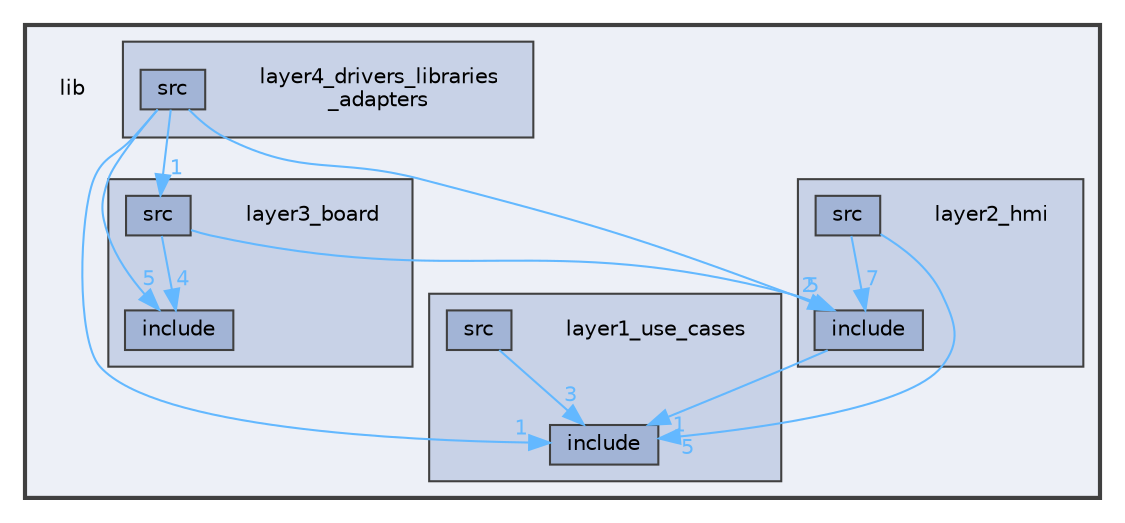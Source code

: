 digraph "lib"
{
 // LATEX_PDF_SIZE
  bgcolor="transparent";
  edge [fontname=Helvetica,fontsize=10,labelfontname=Helvetica,labelfontsize=10];
  node [fontname=Helvetica,fontsize=10,shape=box,height=0.2,width=0.4];
  compound=true
  subgraph clusterdir_97aefd0d527b934f1d99a682da8fe6a9 {
    graph [ bgcolor="#edf0f7", pencolor="grey25", label="", fontname=Helvetica,fontsize=10 style="filled,bold", URL="dir_97aefd0d527b934f1d99a682da8fe6a9.xhtml",tooltip=""]
    dir_97aefd0d527b934f1d99a682da8fe6a9 [shape=plaintext, label="lib"];
  subgraph clusterdir_bc8d9efccb68c9442e5dc466270ac2ea {
    graph [ bgcolor="#c8d2e7", pencolor="grey25", label="", fontname=Helvetica,fontsize=10 style="filled", URL="dir_bc8d9efccb68c9442e5dc466270ac2ea.xhtml",tooltip=""]
    dir_bc8d9efccb68c9442e5dc466270ac2ea [shape=plaintext, label="layer1_use_cases"];
  dir_e00cb76f2f7b7cac5e74a789c47d6ea8 [label="include", fillcolor="#a2b4d6", color="grey25", style="filled", URL="dir_e00cb76f2f7b7cac5e74a789c47d6ea8.xhtml",tooltip=""];
  dir_2cf2900545e40fdaff2bf17f1fd3d63c [label="src", fillcolor="#a2b4d6", color="grey25", style="filled", URL="dir_2cf2900545e40fdaff2bf17f1fd3d63c.xhtml",tooltip=""];
  }
  subgraph clusterdir_a647c64d7ac458a08d86dd39ddd46fd3 {
    graph [ bgcolor="#c8d2e7", pencolor="grey25", label="", fontname=Helvetica,fontsize=10 style="filled", URL="dir_a647c64d7ac458a08d86dd39ddd46fd3.xhtml",tooltip=""]
    dir_a647c64d7ac458a08d86dd39ddd46fd3 [shape=plaintext, label="layer2_hmi"];
  dir_5cc884592035fcf1f8f92921114afb76 [label="include", fillcolor="#a2b4d6", color="grey25", style="filled", URL="dir_5cc884592035fcf1f8f92921114afb76.xhtml",tooltip=""];
  dir_9bd86a7a38936839c6e136efba5b5507 [label="src", fillcolor="#a2b4d6", color="grey25", style="filled", URL="dir_9bd86a7a38936839c6e136efba5b5507.xhtml",tooltip=""];
  }
  subgraph clusterdir_5c46fa0267ad0d15fb3a57afaaf550a7 {
    graph [ bgcolor="#c8d2e7", pencolor="grey25", label="", fontname=Helvetica,fontsize=10 style="filled", URL="dir_5c46fa0267ad0d15fb3a57afaaf550a7.xhtml",tooltip="board abstraction layer"]
    dir_5c46fa0267ad0d15fb3a57afaaf550a7 [shape=plaintext, label="layer3_board"];
  dir_4a59ee2936cd97636e3d6a1e10ecaf53 [label="include", fillcolor="#a2b4d6", color="grey25", style="filled", URL="dir_4a59ee2936cd97636e3d6a1e10ecaf53.xhtml",tooltip=""];
  dir_3759a663fc5d3666c52d85a4ce32d8d5 [label="src", fillcolor="#a2b4d6", color="grey25", style="filled", URL="dir_3759a663fc5d3666c52d85a4ce32d8d5.xhtml",tooltip=""];
  }
  subgraph clusterdir_f26425450d9dd9fa37833a7aaddd2ab4 {
    graph [ bgcolor="#c8d2e7", pencolor="grey25", label="", fontname=Helvetica,fontsize=10 style="filled", URL="dir_f26425450d9dd9fa37833a7aaddd2ab4.xhtml",tooltip=""]
    dir_f26425450d9dd9fa37833a7aaddd2ab4 [shape=plaintext, label="layer4_drivers_libraries\l_adapters"];
  dir_d8c8a4aa26881fe254ca2200cac73413 [label="src", fillcolor="#a2b4d6", color="grey25", style="filled", URL="dir_d8c8a4aa26881fe254ca2200cac73413.xhtml",tooltip=""];
  }
  }
  dir_2cf2900545e40fdaff2bf17f1fd3d63c->dir_e00cb76f2f7b7cac5e74a789c47d6ea8 [headlabel="3", labeldistance=1.5 headhref="dir_000009_000001.xhtml" href="dir_000009_000001.xhtml" color="steelblue1" fontcolor="steelblue1"];
  dir_5cc884592035fcf1f8f92921114afb76->dir_e00cb76f2f7b7cac5e74a789c47d6ea8 [headlabel="1", labeldistance=1.5 headhref="dir_000002_000001.xhtml" href="dir_000002_000001.xhtml" color="steelblue1" fontcolor="steelblue1"];
  dir_9bd86a7a38936839c6e136efba5b5507->dir_5cc884592035fcf1f8f92921114afb76 [headlabel="7", labeldistance=1.5 headhref="dir_000010_000002.xhtml" href="dir_000010_000002.xhtml" color="steelblue1" fontcolor="steelblue1"];
  dir_9bd86a7a38936839c6e136efba5b5507->dir_e00cb76f2f7b7cac5e74a789c47d6ea8 [headlabel="5", labeldistance=1.5 headhref="dir_000010_000001.xhtml" href="dir_000010_000001.xhtml" color="steelblue1" fontcolor="steelblue1"];
  dir_3759a663fc5d3666c52d85a4ce32d8d5->dir_4a59ee2936cd97636e3d6a1e10ecaf53 [headlabel="4", labeldistance=1.5 headhref="dir_000011_000003.xhtml" href="dir_000011_000003.xhtml" color="steelblue1" fontcolor="steelblue1"];
  dir_3759a663fc5d3666c52d85a4ce32d8d5->dir_5cc884592035fcf1f8f92921114afb76 [headlabel="5", labeldistance=1.5 headhref="dir_000011_000002.xhtml" href="dir_000011_000002.xhtml" color="steelblue1" fontcolor="steelblue1"];
  dir_d8c8a4aa26881fe254ca2200cac73413->dir_3759a663fc5d3666c52d85a4ce32d8d5 [headlabel="1", labeldistance=1.5 headhref="dir_000012_000011.xhtml" href="dir_000012_000011.xhtml" color="steelblue1" fontcolor="steelblue1"];
  dir_d8c8a4aa26881fe254ca2200cac73413->dir_4a59ee2936cd97636e3d6a1e10ecaf53 [headlabel="5", labeldistance=1.5 headhref="dir_000012_000003.xhtml" href="dir_000012_000003.xhtml" color="steelblue1" fontcolor="steelblue1"];
  dir_d8c8a4aa26881fe254ca2200cac73413->dir_5cc884592035fcf1f8f92921114afb76 [headlabel="2", labeldistance=1.5 headhref="dir_000012_000002.xhtml" href="dir_000012_000002.xhtml" color="steelblue1" fontcolor="steelblue1"];
  dir_d8c8a4aa26881fe254ca2200cac73413->dir_e00cb76f2f7b7cac5e74a789c47d6ea8 [headlabel="1", labeldistance=1.5 headhref="dir_000012_000001.xhtml" href="dir_000012_000001.xhtml" color="steelblue1" fontcolor="steelblue1"];
}
